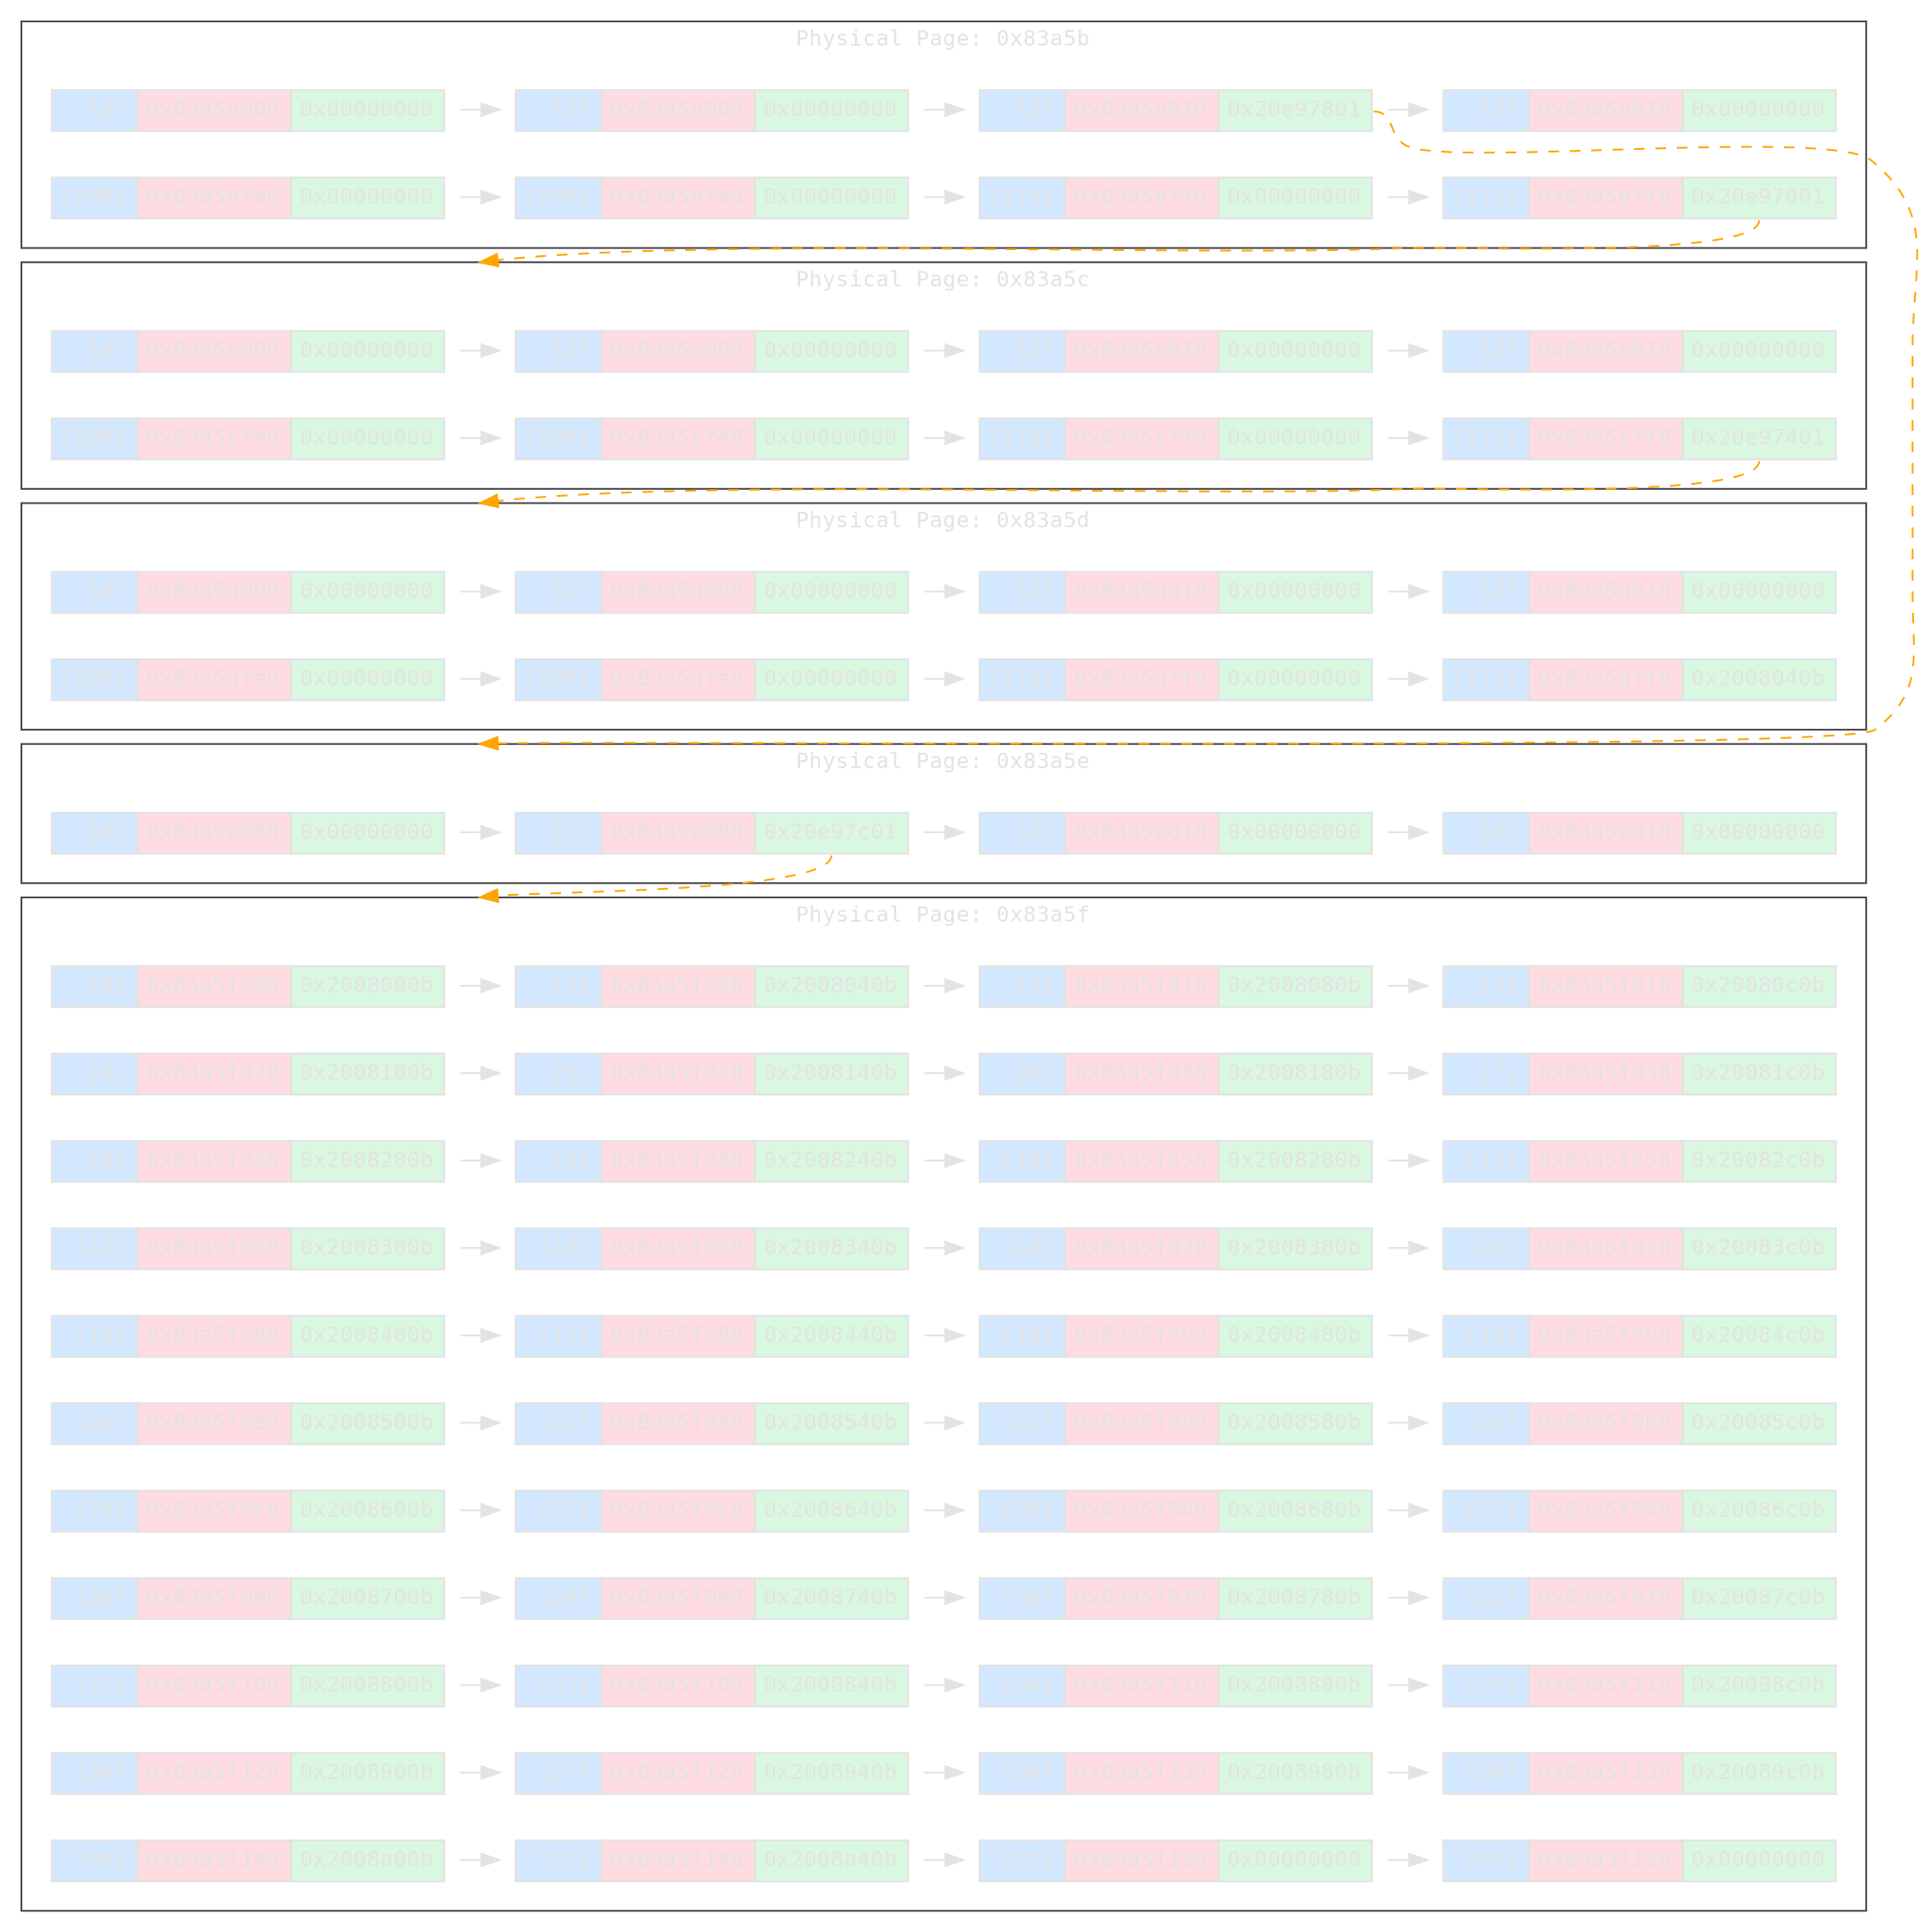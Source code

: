 digraph MemoryLayout {
    graph [bgcolor=transparent];
    compound=true;
    rankdir=TB;
    splines=spline;
    nodesep=0.3;
    ranksep=0.1;
    node [shape=record, fontname="SF Mono,monospace", fontsize=12, margin=0.125, fontcolor="#e3e3e3"];
    edge [fontname="SF Mono,monospace", fontsize=12, fontcolor="#e3e3e3", color="#e3e3e3"];

    subgraph cluster_g1_ {
        color="#48484A";
        label="Physical Page: 0x83a5b";
        fontname="SF Mono,monospace";
        fontsize=12;
        fontcolor="#e3e3e3";

        g1_node0 [shape=none, margin=0.125, label=<
            <TABLE BORDER="0" CELLBORDER="1" CELLSPACING="0" COLOR="#e3e3e3">
                <TR>
                    <TD BGCOLOR="#0A84FF2D" PORT="index" ALIGN="CENTER" CELLPADDING="4"><FONT COLOR="#e3e3e3">  [0]</FONT></TD>
                    <TD BGCOLOR="#FF375F2D" PORT="addr" ALIGN="LEFT" CELLPADDING="4"><FONT COLOR="#e3e3e3">0x83a5b000</FONT></TD>
                    <TD BGCOLOR="#30D1582D" PORT="val" ALIGN="LEFT" CELLPADDING="4"><FONT COLOR="#e3e3e3">0x00000000</FONT></TD>
                </TR>
            </TABLE>
        >];
        g1_node1 [shape=none, margin=0.125, label=<
            <TABLE BORDER="0" CELLBORDER="1" CELLSPACING="0" COLOR="#e3e3e3">
                <TR>
                    <TD BGCOLOR="#0A84FF2D" PORT="index" ALIGN="CENTER" CELLPADDING="4"><FONT COLOR="#e3e3e3">  [1]</FONT></TD>
                    <TD BGCOLOR="#FF375F2D" PORT="addr" ALIGN="LEFT" CELLPADDING="4"><FONT COLOR="#e3e3e3">0x83a5b008</FONT></TD>
                    <TD BGCOLOR="#30D1582D" PORT="val" ALIGN="LEFT" CELLPADDING="4"><FONT COLOR="#e3e3e3">0x00000000</FONT></TD>
                </TR>
            </TABLE>
        >];
        g1_node2 [shape=none, margin=0.125, label=<
            <TABLE BORDER="0" CELLBORDER="1" CELLSPACING="0" COLOR="#e3e3e3">
                <TR>
                    <TD BGCOLOR="#0A84FF2D" PORT="index" ALIGN="CENTER" CELLPADDING="4"><FONT COLOR="#e3e3e3">  [2]</FONT></TD>
                    <TD BGCOLOR="#FF375F2D" PORT="addr" ALIGN="LEFT" CELLPADDING="4"><FONT COLOR="#e3e3e3">0x83a5b010</FONT></TD>
                    <TD BGCOLOR="#30D1582D" PORT="val" ALIGN="LEFT" CELLPADDING="4"><FONT COLOR="#e3e3e3">0x20e97801</FONT></TD>
                </TR>
            </TABLE>
        >];
        g1_node3 [shape=none, margin=0.125, label=<
            <TABLE BORDER="0" CELLBORDER="1" CELLSPACING="0" COLOR="#e3e3e3">
                <TR>
                    <TD BGCOLOR="#0A84FF2D" PORT="index" ALIGN="CENTER" CELLPADDING="4"><FONT COLOR="#e3e3e3">  [3]</FONT></TD>
                    <TD BGCOLOR="#FF375F2D" PORT="addr" ALIGN="LEFT" CELLPADDING="4"><FONT COLOR="#e3e3e3">0x83a5b018</FONT></TD>
                    <TD BGCOLOR="#30D1582D" PORT="val" ALIGN="LEFT" CELLPADDING="4"><FONT COLOR="#e3e3e3">0x00000000</FONT></TD>
                </TR>
            </TABLE>
        >];
        g1_node4 [shape=none, margin=0.125, label=<
            <TABLE BORDER="0" CELLBORDER="1" CELLSPACING="0" COLOR="#e3e3e3">
                <TR>
                    <TD BGCOLOR="#0A84FF2D" PORT="index" ALIGN="CENTER" CELLPADDING="4"><FONT COLOR="#e3e3e3">[508]</FONT></TD>
                    <TD BGCOLOR="#FF375F2D" PORT="addr" ALIGN="LEFT" CELLPADDING="4"><FONT COLOR="#e3e3e3">0x83a5bfe0</FONT></TD>
                    <TD BGCOLOR="#30D1582D" PORT="val" ALIGN="LEFT" CELLPADDING="4"><FONT COLOR="#e3e3e3">0x00000000</FONT></TD>
                </TR>
            </TABLE>
        >];
        g1_node5 [shape=none, margin=0.125, label=<
            <TABLE BORDER="0" CELLBORDER="1" CELLSPACING="0" COLOR="#e3e3e3">
                <TR>
                    <TD BGCOLOR="#0A84FF2D" PORT="index" ALIGN="CENTER" CELLPADDING="4"><FONT COLOR="#e3e3e3">[509]</FONT></TD>
                    <TD BGCOLOR="#FF375F2D" PORT="addr" ALIGN="LEFT" CELLPADDING="4"><FONT COLOR="#e3e3e3">0x83a5bfe8</FONT></TD>
                    <TD BGCOLOR="#30D1582D" PORT="val" ALIGN="LEFT" CELLPADDING="4"><FONT COLOR="#e3e3e3">0x00000000</FONT></TD>
                </TR>
            </TABLE>
        >];
        g1_node6 [shape=none, margin=0.125, label=<
            <TABLE BORDER="0" CELLBORDER="1" CELLSPACING="0" COLOR="#e3e3e3">
                <TR>
                    <TD BGCOLOR="#0A84FF2D" PORT="index" ALIGN="CENTER" CELLPADDING="4"><FONT COLOR="#e3e3e3">[510]</FONT></TD>
                    <TD BGCOLOR="#FF375F2D" PORT="addr" ALIGN="LEFT" CELLPADDING="4"><FONT COLOR="#e3e3e3">0x83a5bff0</FONT></TD>
                    <TD BGCOLOR="#30D1582D" PORT="val" ALIGN="LEFT" CELLPADDING="4"><FONT COLOR="#e3e3e3">0x00000000</FONT></TD>
                </TR>
            </TABLE>
        >];
        g1_node7 [shape=none, margin=0.125, label=<
            <TABLE BORDER="0" CELLBORDER="1" CELLSPACING="0" COLOR="#e3e3e3">
                <TR>
                    <TD BGCOLOR="#0A84FF2D" PORT="index" ALIGN="CENTER" CELLPADDING="4"><FONT COLOR="#e3e3e3">[511]</FONT></TD>
                    <TD BGCOLOR="#FF375F2D" PORT="addr" ALIGN="LEFT" CELLPADDING="4"><FONT COLOR="#e3e3e3">0x83a5bff8</FONT></TD>
                    <TD BGCOLOR="#30D1582D" PORT="val" ALIGN="LEFT" CELLPADDING="4"><FONT COLOR="#e3e3e3">0x20e97001</FONT></TD>
                </TR>
            </TABLE>
        >];

        subgraph row_g1__0 {
            rank = same;
            g1_node0;
            g1_node1;
            g1_node2;
            g1_node3;
        }
        subgraph row_g1__1 {
            rank = same;
            g1_node4;
            g1_node5;
            g1_node6;
            g1_node7;
        }

        g1_node0 -> g1_node4 [style=invis];
        g1_node1 -> g1_node5 [style=invis];
        g1_node2 -> g1_node6 [style=invis];
        g1_node3 -> g1_node7 [style=invis];
    }
    subgraph cluster_g2_ {
        color="#48484A";
        label="Physical Page: 0x83a5c";
        fontname="SF Mono,monospace";
        fontsize=12;
        fontcolor="#e3e3e3";

        g2_node0 [shape=none, margin=0.125, label=<
            <TABLE BORDER="0" CELLBORDER="1" CELLSPACING="0" COLOR="#e3e3e3">
                <TR>
                    <TD BGCOLOR="#0A84FF2D" PORT="index" ALIGN="CENTER" CELLPADDING="4"><FONT COLOR="#e3e3e3">  [0]</FONT></TD>
                    <TD BGCOLOR="#FF375F2D" PORT="addr" ALIGN="LEFT" CELLPADDING="4"><FONT COLOR="#e3e3e3">0x83a5c000</FONT></TD>
                    <TD BGCOLOR="#30D1582D" PORT="val" ALIGN="LEFT" CELLPADDING="4"><FONT COLOR="#e3e3e3">0x00000000</FONT></TD>
                </TR>
            </TABLE>
        >];
        g2_node1 [shape=none, margin=0.125, label=<
            <TABLE BORDER="0" CELLBORDER="1" CELLSPACING="0" COLOR="#e3e3e3">
                <TR>
                    <TD BGCOLOR="#0A84FF2D" PORT="index" ALIGN="CENTER" CELLPADDING="4"><FONT COLOR="#e3e3e3">  [1]</FONT></TD>
                    <TD BGCOLOR="#FF375F2D" PORT="addr" ALIGN="LEFT" CELLPADDING="4"><FONT COLOR="#e3e3e3">0x83a5c008</FONT></TD>
                    <TD BGCOLOR="#30D1582D" PORT="val" ALIGN="LEFT" CELLPADDING="4"><FONT COLOR="#e3e3e3">0x00000000</FONT></TD>
                </TR>
            </TABLE>
        >];
        g2_node2 [shape=none, margin=0.125, label=<
            <TABLE BORDER="0" CELLBORDER="1" CELLSPACING="0" COLOR="#e3e3e3">
                <TR>
                    <TD BGCOLOR="#0A84FF2D" PORT="index" ALIGN="CENTER" CELLPADDING="4"><FONT COLOR="#e3e3e3">  [2]</FONT></TD>
                    <TD BGCOLOR="#FF375F2D" PORT="addr" ALIGN="LEFT" CELLPADDING="4"><FONT COLOR="#e3e3e3">0x83a5c010</FONT></TD>
                    <TD BGCOLOR="#30D1582D" PORT="val" ALIGN="LEFT" CELLPADDING="4"><FONT COLOR="#e3e3e3">0x00000000</FONT></TD>
                </TR>
            </TABLE>
        >];
        g2_node3 [shape=none, margin=0.125, label=<
            <TABLE BORDER="0" CELLBORDER="1" CELLSPACING="0" COLOR="#e3e3e3">
                <TR>
                    <TD BGCOLOR="#0A84FF2D" PORT="index" ALIGN="CENTER" CELLPADDING="4"><FONT COLOR="#e3e3e3">  [3]</FONT></TD>
                    <TD BGCOLOR="#FF375F2D" PORT="addr" ALIGN="LEFT" CELLPADDING="4"><FONT COLOR="#e3e3e3">0x83a5c018</FONT></TD>
                    <TD BGCOLOR="#30D1582D" PORT="val" ALIGN="LEFT" CELLPADDING="4"><FONT COLOR="#e3e3e3">0x00000000</FONT></TD>
                </TR>
            </TABLE>
        >];
        g2_node4 [shape=none, margin=0.125, label=<
            <TABLE BORDER="0" CELLBORDER="1" CELLSPACING="0" COLOR="#e3e3e3">
                <TR>
                    <TD BGCOLOR="#0A84FF2D" PORT="index" ALIGN="CENTER" CELLPADDING="4"><FONT COLOR="#e3e3e3">[508]</FONT></TD>
                    <TD BGCOLOR="#FF375F2D" PORT="addr" ALIGN="LEFT" CELLPADDING="4"><FONT COLOR="#e3e3e3">0x83a5cfe0</FONT></TD>
                    <TD BGCOLOR="#30D1582D" PORT="val" ALIGN="LEFT" CELLPADDING="4"><FONT COLOR="#e3e3e3">0x00000000</FONT></TD>
                </TR>
            </TABLE>
        >];
        g2_node5 [shape=none, margin=0.125, label=<
            <TABLE BORDER="0" CELLBORDER="1" CELLSPACING="0" COLOR="#e3e3e3">
                <TR>
                    <TD BGCOLOR="#0A84FF2D" PORT="index" ALIGN="CENTER" CELLPADDING="4"><FONT COLOR="#e3e3e3">[509]</FONT></TD>
                    <TD BGCOLOR="#FF375F2D" PORT="addr" ALIGN="LEFT" CELLPADDING="4"><FONT COLOR="#e3e3e3">0x83a5cfe8</FONT></TD>
                    <TD BGCOLOR="#30D1582D" PORT="val" ALIGN="LEFT" CELLPADDING="4"><FONT COLOR="#e3e3e3">0x00000000</FONT></TD>
                </TR>
            </TABLE>
        >];
        g2_node6 [shape=none, margin=0.125, label=<
            <TABLE BORDER="0" CELLBORDER="1" CELLSPACING="0" COLOR="#e3e3e3">
                <TR>
                    <TD BGCOLOR="#0A84FF2D" PORT="index" ALIGN="CENTER" CELLPADDING="4"><FONT COLOR="#e3e3e3">[510]</FONT></TD>
                    <TD BGCOLOR="#FF375F2D" PORT="addr" ALIGN="LEFT" CELLPADDING="4"><FONT COLOR="#e3e3e3">0x83a5cff0</FONT></TD>
                    <TD BGCOLOR="#30D1582D" PORT="val" ALIGN="LEFT" CELLPADDING="4"><FONT COLOR="#e3e3e3">0x00000000</FONT></TD>
                </TR>
            </TABLE>
        >];
        g2_node7 [shape=none, margin=0.125, label=<
            <TABLE BORDER="0" CELLBORDER="1" CELLSPACING="0" COLOR="#e3e3e3">
                <TR>
                    <TD BGCOLOR="#0A84FF2D" PORT="index" ALIGN="CENTER" CELLPADDING="4"><FONT COLOR="#e3e3e3">[511]</FONT></TD>
                    <TD BGCOLOR="#FF375F2D" PORT="addr" ALIGN="LEFT" CELLPADDING="4"><FONT COLOR="#e3e3e3">0x83a5cff8</FONT></TD>
                    <TD BGCOLOR="#30D1582D" PORT="val" ALIGN="LEFT" CELLPADDING="4"><FONT COLOR="#e3e3e3">0x20e97401</FONT></TD>
                </TR>
            </TABLE>
        >];

        subgraph row_g2__0 {
            rank = same;
            g2_node0;
            g2_node1;
            g2_node2;
            g2_node3;
        }
        subgraph row_g2__1 {
            rank = same;
            g2_node4;
            g2_node5;
            g2_node6;
            g2_node7;
        }

        g2_node0 -> g2_node4 [style=invis];
        g2_node1 -> g2_node5 [style=invis];
        g2_node2 -> g2_node6 [style=invis];
        g2_node3 -> g2_node7 [style=invis];
    }
    subgraph cluster_g3_ {
        color="#48484A";
        label="Physical Page: 0x83a5d";
        fontname="SF Mono,monospace";
        fontsize=12;
        fontcolor="#e3e3e3";

        g3_node0 [shape=none, margin=0.125, label=<
            <TABLE BORDER="0" CELLBORDER="1" CELLSPACING="0" COLOR="#e3e3e3">
                <TR>
                    <TD BGCOLOR="#0A84FF2D" PORT="index" ALIGN="CENTER" CELLPADDING="4"><FONT COLOR="#e3e3e3">  [0]</FONT></TD>
                    <TD BGCOLOR="#FF375F2D" PORT="addr" ALIGN="LEFT" CELLPADDING="4"><FONT COLOR="#e3e3e3">0x83a5d000</FONT></TD>
                    <TD BGCOLOR="#30D1582D" PORT="val" ALIGN="LEFT" CELLPADDING="4"><FONT COLOR="#e3e3e3">0x00000000</FONT></TD>
                </TR>
            </TABLE>
        >];
        g3_node1 [shape=none, margin=0.125, label=<
            <TABLE BORDER="0" CELLBORDER="1" CELLSPACING="0" COLOR="#e3e3e3">
                <TR>
                    <TD BGCOLOR="#0A84FF2D" PORT="index" ALIGN="CENTER" CELLPADDING="4"><FONT COLOR="#e3e3e3">  [1]</FONT></TD>
                    <TD BGCOLOR="#FF375F2D" PORT="addr" ALIGN="LEFT" CELLPADDING="4"><FONT COLOR="#e3e3e3">0x83a5d008</FONT></TD>
                    <TD BGCOLOR="#30D1582D" PORT="val" ALIGN="LEFT" CELLPADDING="4"><FONT COLOR="#e3e3e3">0x00000000</FONT></TD>
                </TR>
            </TABLE>
        >];
        g3_node2 [shape=none, margin=0.125, label=<
            <TABLE BORDER="0" CELLBORDER="1" CELLSPACING="0" COLOR="#e3e3e3">
                <TR>
                    <TD BGCOLOR="#0A84FF2D" PORT="index" ALIGN="CENTER" CELLPADDING="4"><FONT COLOR="#e3e3e3">  [2]</FONT></TD>
                    <TD BGCOLOR="#FF375F2D" PORT="addr" ALIGN="LEFT" CELLPADDING="4"><FONT COLOR="#e3e3e3">0x83a5d010</FONT></TD>
                    <TD BGCOLOR="#30D1582D" PORT="val" ALIGN="LEFT" CELLPADDING="4"><FONT COLOR="#e3e3e3">0x00000000</FONT></TD>
                </TR>
            </TABLE>
        >];
        g3_node3 [shape=none, margin=0.125, label=<
            <TABLE BORDER="0" CELLBORDER="1" CELLSPACING="0" COLOR="#e3e3e3">
                <TR>
                    <TD BGCOLOR="#0A84FF2D" PORT="index" ALIGN="CENTER" CELLPADDING="4"><FONT COLOR="#e3e3e3">  [3]</FONT></TD>
                    <TD BGCOLOR="#FF375F2D" PORT="addr" ALIGN="LEFT" CELLPADDING="4"><FONT COLOR="#e3e3e3">0x83a5d018</FONT></TD>
                    <TD BGCOLOR="#30D1582D" PORT="val" ALIGN="LEFT" CELLPADDING="4"><FONT COLOR="#e3e3e3">0x00000000</FONT></TD>
                </TR>
            </TABLE>
        >];
        g3_node4 [shape=none, margin=0.125, label=<
            <TABLE BORDER="0" CELLBORDER="1" CELLSPACING="0" COLOR="#e3e3e3">
                <TR>
                    <TD BGCOLOR="#0A84FF2D" PORT="index" ALIGN="CENTER" CELLPADDING="4"><FONT COLOR="#e3e3e3">[508]</FONT></TD>
                    <TD BGCOLOR="#FF375F2D" PORT="addr" ALIGN="LEFT" CELLPADDING="4"><FONT COLOR="#e3e3e3">0x83a5dfe0</FONT></TD>
                    <TD BGCOLOR="#30D1582D" PORT="val" ALIGN="LEFT" CELLPADDING="4"><FONT COLOR="#e3e3e3">0x00000000</FONT></TD>
                </TR>
            </TABLE>
        >];
        g3_node5 [shape=none, margin=0.125, label=<
            <TABLE BORDER="0" CELLBORDER="1" CELLSPACING="0" COLOR="#e3e3e3">
                <TR>
                    <TD BGCOLOR="#0A84FF2D" PORT="index" ALIGN="CENTER" CELLPADDING="4"><FONT COLOR="#e3e3e3">[509]</FONT></TD>
                    <TD BGCOLOR="#FF375F2D" PORT="addr" ALIGN="LEFT" CELLPADDING="4"><FONT COLOR="#e3e3e3">0x83a5dfe8</FONT></TD>
                    <TD BGCOLOR="#30D1582D" PORT="val" ALIGN="LEFT" CELLPADDING="4"><FONT COLOR="#e3e3e3">0x00000000</FONT></TD>
                </TR>
            </TABLE>
        >];
        g3_node6 [shape=none, margin=0.125, label=<
            <TABLE BORDER="0" CELLBORDER="1" CELLSPACING="0" COLOR="#e3e3e3">
                <TR>
                    <TD BGCOLOR="#0A84FF2D" PORT="index" ALIGN="CENTER" CELLPADDING="4"><FONT COLOR="#e3e3e3">[510]</FONT></TD>
                    <TD BGCOLOR="#FF375F2D" PORT="addr" ALIGN="LEFT" CELLPADDING="4"><FONT COLOR="#e3e3e3">0x83a5dff0</FONT></TD>
                    <TD BGCOLOR="#30D1582D" PORT="val" ALIGN="LEFT" CELLPADDING="4"><FONT COLOR="#e3e3e3">0x00000000</FONT></TD>
                </TR>
            </TABLE>
        >];
        g3_node7 [shape=none, margin=0.125, label=<
            <TABLE BORDER="0" CELLBORDER="1" CELLSPACING="0" COLOR="#e3e3e3">
                <TR>
                    <TD BGCOLOR="#0A84FF2D" PORT="index" ALIGN="CENTER" CELLPADDING="4"><FONT COLOR="#e3e3e3">[511]</FONT></TD>
                    <TD BGCOLOR="#FF375F2D" PORT="addr" ALIGN="LEFT" CELLPADDING="4"><FONT COLOR="#e3e3e3">0x83a5dff8</FONT></TD>
                    <TD BGCOLOR="#30D1582D" PORT="val" ALIGN="LEFT" CELLPADDING="4"><FONT COLOR="#e3e3e3">0x2008040b</FONT></TD>
                </TR>
            </TABLE>
        >];

        subgraph row_g3__0 {
            rank = same;
            g3_node0;
            g3_node1;
            g3_node2;
            g3_node3;
        }
        subgraph row_g3__1 {
            rank = same;
            g3_node4;
            g3_node5;
            g3_node6;
            g3_node7;
        }

        g3_node0 -> g3_node4 [style=invis];
        g3_node1 -> g3_node5 [style=invis];
        g3_node2 -> g3_node6 [style=invis];
        g3_node3 -> g3_node7 [style=invis];
    }
    subgraph cluster_g4_ {
        color="#48484A";
        label="Physical Page: 0x83a5e";
        fontname="SF Mono,monospace";
        fontsize=12;
        fontcolor="#e3e3e3";

        g4_node0 [shape=none, margin=0.125, label=<
            <TABLE BORDER="0" CELLBORDER="1" CELLSPACING="0" COLOR="#e3e3e3">
                <TR>
                    <TD BGCOLOR="#0A84FF2D" PORT="index" ALIGN="CENTER" CELLPADDING="4"><FONT COLOR="#e3e3e3">  [0]</FONT></TD>
                    <TD BGCOLOR="#FF375F2D" PORT="addr" ALIGN="LEFT" CELLPADDING="4"><FONT COLOR="#e3e3e3">0x83a5e000</FONT></TD>
                    <TD BGCOLOR="#30D1582D" PORT="val" ALIGN="LEFT" CELLPADDING="4"><FONT COLOR="#e3e3e3">0x00000000</FONT></TD>
                </TR>
            </TABLE>
        >];
        g4_node1 [shape=none, margin=0.125, label=<
            <TABLE BORDER="0" CELLBORDER="1" CELLSPACING="0" COLOR="#e3e3e3">
                <TR>
                    <TD BGCOLOR="#0A84FF2D" PORT="index" ALIGN="CENTER" CELLPADDING="4"><FONT COLOR="#e3e3e3">  [1]</FONT></TD>
                    <TD BGCOLOR="#FF375F2D" PORT="addr" ALIGN="LEFT" CELLPADDING="4"><FONT COLOR="#e3e3e3">0x83a5e008</FONT></TD>
                    <TD BGCOLOR="#30D1582D" PORT="val" ALIGN="LEFT" CELLPADDING="4"><FONT COLOR="#e3e3e3">0x20e97c01</FONT></TD>
                </TR>
            </TABLE>
        >];
        g4_node2 [shape=none, margin=0.125, label=<
            <TABLE BORDER="0" CELLBORDER="1" CELLSPACING="0" COLOR="#e3e3e3">
                <TR>
                    <TD BGCOLOR="#0A84FF2D" PORT="index" ALIGN="CENTER" CELLPADDING="4"><FONT COLOR="#e3e3e3">  [2]</FONT></TD>
                    <TD BGCOLOR="#FF375F2D" PORT="addr" ALIGN="LEFT" CELLPADDING="4"><FONT COLOR="#e3e3e3">0x83a5e010</FONT></TD>
                    <TD BGCOLOR="#30D1582D" PORT="val" ALIGN="LEFT" CELLPADDING="4"><FONT COLOR="#e3e3e3">0x00000000</FONT></TD>
                </TR>
            </TABLE>
        >];
        g4_node3 [shape=none, margin=0.125, label=<
            <TABLE BORDER="0" CELLBORDER="1" CELLSPACING="0" COLOR="#e3e3e3">
                <TR>
                    <TD BGCOLOR="#0A84FF2D" PORT="index" ALIGN="CENTER" CELLPADDING="4"><FONT COLOR="#e3e3e3">  [3]</FONT></TD>
                    <TD BGCOLOR="#FF375F2D" PORT="addr" ALIGN="LEFT" CELLPADDING="4"><FONT COLOR="#e3e3e3">0x83a5e018</FONT></TD>
                    <TD BGCOLOR="#30D1582D" PORT="val" ALIGN="LEFT" CELLPADDING="4"><FONT COLOR="#e3e3e3">0x00000000</FONT></TD>
                </TR>
            </TABLE>
        >];

        subgraph row_g4__0 {
            rank = same;
            g4_node0;
            g4_node1;
            g4_node2;
            g4_node3;
        }

    }
    subgraph cluster_g5_ {
        color="#48484A";
        label="Physical Page: 0x83a5f";
        fontname="SF Mono,monospace";
        fontsize=12;
        fontcolor="#e3e3e3";

        g5_node0 [shape=none, margin=0.125, label=<
            <TABLE BORDER="0" CELLBORDER="1" CELLSPACING="0" COLOR="#e3e3e3">
                <TR>
                    <TD BGCOLOR="#0A84FF2D" PORT="index" ALIGN="CENTER" CELLPADDING="4"><FONT COLOR="#e3e3e3">  [0]</FONT></TD>
                    <TD BGCOLOR="#FF375F2D" PORT="addr" ALIGN="LEFT" CELLPADDING="4"><FONT COLOR="#e3e3e3">0x83a5f000</FONT></TD>
                    <TD BGCOLOR="#30D1582D" PORT="val" ALIGN="LEFT" CELLPADDING="4"><FONT COLOR="#e3e3e3">0x2008000b</FONT></TD>
                </TR>
            </TABLE>
        >];
        g5_node1 [shape=none, margin=0.125, label=<
            <TABLE BORDER="0" CELLBORDER="1" CELLSPACING="0" COLOR="#e3e3e3">
                <TR>
                    <TD BGCOLOR="#0A84FF2D" PORT="index" ALIGN="CENTER" CELLPADDING="4"><FONT COLOR="#e3e3e3">  [1]</FONT></TD>
                    <TD BGCOLOR="#FF375F2D" PORT="addr" ALIGN="LEFT" CELLPADDING="4"><FONT COLOR="#e3e3e3">0x83a5f008</FONT></TD>
                    <TD BGCOLOR="#30D1582D" PORT="val" ALIGN="LEFT" CELLPADDING="4"><FONT COLOR="#e3e3e3">0x2008040b</FONT></TD>
                </TR>
            </TABLE>
        >];
        g5_node2 [shape=none, margin=0.125, label=<
            <TABLE BORDER="0" CELLBORDER="1" CELLSPACING="0" COLOR="#e3e3e3">
                <TR>
                    <TD BGCOLOR="#0A84FF2D" PORT="index" ALIGN="CENTER" CELLPADDING="4"><FONT COLOR="#e3e3e3">  [2]</FONT></TD>
                    <TD BGCOLOR="#FF375F2D" PORT="addr" ALIGN="LEFT" CELLPADDING="4"><FONT COLOR="#e3e3e3">0x83a5f010</FONT></TD>
                    <TD BGCOLOR="#30D1582D" PORT="val" ALIGN="LEFT" CELLPADDING="4"><FONT COLOR="#e3e3e3">0x2008080b</FONT></TD>
                </TR>
            </TABLE>
        >];
        g5_node3 [shape=none, margin=0.125, label=<
            <TABLE BORDER="0" CELLBORDER="1" CELLSPACING="0" COLOR="#e3e3e3">
                <TR>
                    <TD BGCOLOR="#0A84FF2D" PORT="index" ALIGN="CENTER" CELLPADDING="4"><FONT COLOR="#e3e3e3">  [3]</FONT></TD>
                    <TD BGCOLOR="#FF375F2D" PORT="addr" ALIGN="LEFT" CELLPADDING="4"><FONT COLOR="#e3e3e3">0x83a5f018</FONT></TD>
                    <TD BGCOLOR="#30D1582D" PORT="val" ALIGN="LEFT" CELLPADDING="4"><FONT COLOR="#e3e3e3">0x20080c0b</FONT></TD>
                </TR>
            </TABLE>
        >];
        g5_node4 [shape=none, margin=0.125, label=<
            <TABLE BORDER="0" CELLBORDER="1" CELLSPACING="0" COLOR="#e3e3e3">
                <TR>
                    <TD BGCOLOR="#0A84FF2D" PORT="index" ALIGN="CENTER" CELLPADDING="4"><FONT COLOR="#e3e3e3">  [4]</FONT></TD>
                    <TD BGCOLOR="#FF375F2D" PORT="addr" ALIGN="LEFT" CELLPADDING="4"><FONT COLOR="#e3e3e3">0x83a5f020</FONT></TD>
                    <TD BGCOLOR="#30D1582D" PORT="val" ALIGN="LEFT" CELLPADDING="4"><FONT COLOR="#e3e3e3">0x2008100b</FONT></TD>
                </TR>
            </TABLE>
        >];
        g5_node5 [shape=none, margin=0.125, label=<
            <TABLE BORDER="0" CELLBORDER="1" CELLSPACING="0" COLOR="#e3e3e3">
                <TR>
                    <TD BGCOLOR="#0A84FF2D" PORT="index" ALIGN="CENTER" CELLPADDING="4"><FONT COLOR="#e3e3e3">  [5]</FONT></TD>
                    <TD BGCOLOR="#FF375F2D" PORT="addr" ALIGN="LEFT" CELLPADDING="4"><FONT COLOR="#e3e3e3">0x83a5f028</FONT></TD>
                    <TD BGCOLOR="#30D1582D" PORT="val" ALIGN="LEFT" CELLPADDING="4"><FONT COLOR="#e3e3e3">0x2008140b</FONT></TD>
                </TR>
            </TABLE>
        >];
        g5_node6 [shape=none, margin=0.125, label=<
            <TABLE BORDER="0" CELLBORDER="1" CELLSPACING="0" COLOR="#e3e3e3">
                <TR>
                    <TD BGCOLOR="#0A84FF2D" PORT="index" ALIGN="CENTER" CELLPADDING="4"><FONT COLOR="#e3e3e3">  [6]</FONT></TD>
                    <TD BGCOLOR="#FF375F2D" PORT="addr" ALIGN="LEFT" CELLPADDING="4"><FONT COLOR="#e3e3e3">0x83a5f030</FONT></TD>
                    <TD BGCOLOR="#30D1582D" PORT="val" ALIGN="LEFT" CELLPADDING="4"><FONT COLOR="#e3e3e3">0x2008180b</FONT></TD>
                </TR>
            </TABLE>
        >];
        g5_node7 [shape=none, margin=0.125, label=<
            <TABLE BORDER="0" CELLBORDER="1" CELLSPACING="0" COLOR="#e3e3e3">
                <TR>
                    <TD BGCOLOR="#0A84FF2D" PORT="index" ALIGN="CENTER" CELLPADDING="4"><FONT COLOR="#e3e3e3">  [7]</FONT></TD>
                    <TD BGCOLOR="#FF375F2D" PORT="addr" ALIGN="LEFT" CELLPADDING="4"><FONT COLOR="#e3e3e3">0x83a5f038</FONT></TD>
                    <TD BGCOLOR="#30D1582D" PORT="val" ALIGN="LEFT" CELLPADDING="4"><FONT COLOR="#e3e3e3">0x20081c0b</FONT></TD>
                </TR>
            </TABLE>
        >];
        g5_node8 [shape=none, margin=0.125, label=<
            <TABLE BORDER="0" CELLBORDER="1" CELLSPACING="0" COLOR="#e3e3e3">
                <TR>
                    <TD BGCOLOR="#0A84FF2D" PORT="index" ALIGN="CENTER" CELLPADDING="4"><FONT COLOR="#e3e3e3">  [8]</FONT></TD>
                    <TD BGCOLOR="#FF375F2D" PORT="addr" ALIGN="LEFT" CELLPADDING="4"><FONT COLOR="#e3e3e3">0x83a5f040</FONT></TD>
                    <TD BGCOLOR="#30D1582D" PORT="val" ALIGN="LEFT" CELLPADDING="4"><FONT COLOR="#e3e3e3">0x2008200b</FONT></TD>
                </TR>
            </TABLE>
        >];
        g5_node9 [shape=none, margin=0.125, label=<
            <TABLE BORDER="0" CELLBORDER="1" CELLSPACING="0" COLOR="#e3e3e3">
                <TR>
                    <TD BGCOLOR="#0A84FF2D" PORT="index" ALIGN="CENTER" CELLPADDING="4"><FONT COLOR="#e3e3e3">  [9]</FONT></TD>
                    <TD BGCOLOR="#FF375F2D" PORT="addr" ALIGN="LEFT" CELLPADDING="4"><FONT COLOR="#e3e3e3">0x83a5f048</FONT></TD>
                    <TD BGCOLOR="#30D1582D" PORT="val" ALIGN="LEFT" CELLPADDING="4"><FONT COLOR="#e3e3e3">0x2008240b</FONT></TD>
                </TR>
            </TABLE>
        >];
        g5_node10 [shape=none, margin=0.125, label=<
            <TABLE BORDER="0" CELLBORDER="1" CELLSPACING="0" COLOR="#e3e3e3">
                <TR>
                    <TD BGCOLOR="#0A84FF2D" PORT="index" ALIGN="CENTER" CELLPADDING="4"><FONT COLOR="#e3e3e3"> [10]</FONT></TD>
                    <TD BGCOLOR="#FF375F2D" PORT="addr" ALIGN="LEFT" CELLPADDING="4"><FONT COLOR="#e3e3e3">0x83a5f050</FONT></TD>
                    <TD BGCOLOR="#30D1582D" PORT="val" ALIGN="LEFT" CELLPADDING="4"><FONT COLOR="#e3e3e3">0x2008280b</FONT></TD>
                </TR>
            </TABLE>
        >];
        g5_node11 [shape=none, margin=0.125, label=<
            <TABLE BORDER="0" CELLBORDER="1" CELLSPACING="0" COLOR="#e3e3e3">
                <TR>
                    <TD BGCOLOR="#0A84FF2D" PORT="index" ALIGN="CENTER" CELLPADDING="4"><FONT COLOR="#e3e3e3"> [11]</FONT></TD>
                    <TD BGCOLOR="#FF375F2D" PORT="addr" ALIGN="LEFT" CELLPADDING="4"><FONT COLOR="#e3e3e3">0x83a5f058</FONT></TD>
                    <TD BGCOLOR="#30D1582D" PORT="val" ALIGN="LEFT" CELLPADDING="4"><FONT COLOR="#e3e3e3">0x20082c0b</FONT></TD>
                </TR>
            </TABLE>
        >];
        g5_node12 [shape=none, margin=0.125, label=<
            <TABLE BORDER="0" CELLBORDER="1" CELLSPACING="0" COLOR="#e3e3e3">
                <TR>
                    <TD BGCOLOR="#0A84FF2D" PORT="index" ALIGN="CENTER" CELLPADDING="4"><FONT COLOR="#e3e3e3"> [12]</FONT></TD>
                    <TD BGCOLOR="#FF375F2D" PORT="addr" ALIGN="LEFT" CELLPADDING="4"><FONT COLOR="#e3e3e3">0x83a5f060</FONT></TD>
                    <TD BGCOLOR="#30D1582D" PORT="val" ALIGN="LEFT" CELLPADDING="4"><FONT COLOR="#e3e3e3">0x2008300b</FONT></TD>
                </TR>
            </TABLE>
        >];
        g5_node13 [shape=none, margin=0.125, label=<
            <TABLE BORDER="0" CELLBORDER="1" CELLSPACING="0" COLOR="#e3e3e3">
                <TR>
                    <TD BGCOLOR="#0A84FF2D" PORT="index" ALIGN="CENTER" CELLPADDING="4"><FONT COLOR="#e3e3e3"> [13]</FONT></TD>
                    <TD BGCOLOR="#FF375F2D" PORT="addr" ALIGN="LEFT" CELLPADDING="4"><FONT COLOR="#e3e3e3">0x83a5f068</FONT></TD>
                    <TD BGCOLOR="#30D1582D" PORT="val" ALIGN="LEFT" CELLPADDING="4"><FONT COLOR="#e3e3e3">0x2008340b</FONT></TD>
                </TR>
            </TABLE>
        >];
        g5_node14 [shape=none, margin=0.125, label=<
            <TABLE BORDER="0" CELLBORDER="1" CELLSPACING="0" COLOR="#e3e3e3">
                <TR>
                    <TD BGCOLOR="#0A84FF2D" PORT="index" ALIGN="CENTER" CELLPADDING="4"><FONT COLOR="#e3e3e3"> [14]</FONT></TD>
                    <TD BGCOLOR="#FF375F2D" PORT="addr" ALIGN="LEFT" CELLPADDING="4"><FONT COLOR="#e3e3e3">0x83a5f070</FONT></TD>
                    <TD BGCOLOR="#30D1582D" PORT="val" ALIGN="LEFT" CELLPADDING="4"><FONT COLOR="#e3e3e3">0x2008380b</FONT></TD>
                </TR>
            </TABLE>
        >];
        g5_node15 [shape=none, margin=0.125, label=<
            <TABLE BORDER="0" CELLBORDER="1" CELLSPACING="0" COLOR="#e3e3e3">
                <TR>
                    <TD BGCOLOR="#0A84FF2D" PORT="index" ALIGN="CENTER" CELLPADDING="4"><FONT COLOR="#e3e3e3"> [15]</FONT></TD>
                    <TD BGCOLOR="#FF375F2D" PORT="addr" ALIGN="LEFT" CELLPADDING="4"><FONT COLOR="#e3e3e3">0x83a5f078</FONT></TD>
                    <TD BGCOLOR="#30D1582D" PORT="val" ALIGN="LEFT" CELLPADDING="4"><FONT COLOR="#e3e3e3">0x20083c0b</FONT></TD>
                </TR>
            </TABLE>
        >];
        g5_node16 [shape=none, margin=0.125, label=<
            <TABLE BORDER="0" CELLBORDER="1" CELLSPACING="0" COLOR="#e3e3e3">
                <TR>
                    <TD BGCOLOR="#0A84FF2D" PORT="index" ALIGN="CENTER" CELLPADDING="4"><FONT COLOR="#e3e3e3"> [16]</FONT></TD>
                    <TD BGCOLOR="#FF375F2D" PORT="addr" ALIGN="LEFT" CELLPADDING="4"><FONT COLOR="#e3e3e3">0x83a5f080</FONT></TD>
                    <TD BGCOLOR="#30D1582D" PORT="val" ALIGN="LEFT" CELLPADDING="4"><FONT COLOR="#e3e3e3">0x2008400b</FONT></TD>
                </TR>
            </TABLE>
        >];
        g5_node17 [shape=none, margin=0.125, label=<
            <TABLE BORDER="0" CELLBORDER="1" CELLSPACING="0" COLOR="#e3e3e3">
                <TR>
                    <TD BGCOLOR="#0A84FF2D" PORT="index" ALIGN="CENTER" CELLPADDING="4"><FONT COLOR="#e3e3e3"> [17]</FONT></TD>
                    <TD BGCOLOR="#FF375F2D" PORT="addr" ALIGN="LEFT" CELLPADDING="4"><FONT COLOR="#e3e3e3">0x83a5f088</FONT></TD>
                    <TD BGCOLOR="#30D1582D" PORT="val" ALIGN="LEFT" CELLPADDING="4"><FONT COLOR="#e3e3e3">0x2008440b</FONT></TD>
                </TR>
            </TABLE>
        >];
        g5_node18 [shape=none, margin=0.125, label=<
            <TABLE BORDER="0" CELLBORDER="1" CELLSPACING="0" COLOR="#e3e3e3">
                <TR>
                    <TD BGCOLOR="#0A84FF2D" PORT="index" ALIGN="CENTER" CELLPADDING="4"><FONT COLOR="#e3e3e3"> [18]</FONT></TD>
                    <TD BGCOLOR="#FF375F2D" PORT="addr" ALIGN="LEFT" CELLPADDING="4"><FONT COLOR="#e3e3e3">0x83a5f090</FONT></TD>
                    <TD BGCOLOR="#30D1582D" PORT="val" ALIGN="LEFT" CELLPADDING="4"><FONT COLOR="#e3e3e3">0x2008480b</FONT></TD>
                </TR>
            </TABLE>
        >];
        g5_node19 [shape=none, margin=0.125, label=<
            <TABLE BORDER="0" CELLBORDER="1" CELLSPACING="0" COLOR="#e3e3e3">
                <TR>
                    <TD BGCOLOR="#0A84FF2D" PORT="index" ALIGN="CENTER" CELLPADDING="4"><FONT COLOR="#e3e3e3"> [19]</FONT></TD>
                    <TD BGCOLOR="#FF375F2D" PORT="addr" ALIGN="LEFT" CELLPADDING="4"><FONT COLOR="#e3e3e3">0x83a5f098</FONT></TD>
                    <TD BGCOLOR="#30D1582D" PORT="val" ALIGN="LEFT" CELLPADDING="4"><FONT COLOR="#e3e3e3">0x20084c0b</FONT></TD>
                </TR>
            </TABLE>
        >];
        g5_node20 [shape=none, margin=0.125, label=<
            <TABLE BORDER="0" CELLBORDER="1" CELLSPACING="0" COLOR="#e3e3e3">
                <TR>
                    <TD BGCOLOR="#0A84FF2D" PORT="index" ALIGN="CENTER" CELLPADDING="4"><FONT COLOR="#e3e3e3"> [20]</FONT></TD>
                    <TD BGCOLOR="#FF375F2D" PORT="addr" ALIGN="LEFT" CELLPADDING="4"><FONT COLOR="#e3e3e3">0x83a5f0a0</FONT></TD>
                    <TD BGCOLOR="#30D1582D" PORT="val" ALIGN="LEFT" CELLPADDING="4"><FONT COLOR="#e3e3e3">0x2008500b</FONT></TD>
                </TR>
            </TABLE>
        >];
        g5_node21 [shape=none, margin=0.125, label=<
            <TABLE BORDER="0" CELLBORDER="1" CELLSPACING="0" COLOR="#e3e3e3">
                <TR>
                    <TD BGCOLOR="#0A84FF2D" PORT="index" ALIGN="CENTER" CELLPADDING="4"><FONT COLOR="#e3e3e3"> [21]</FONT></TD>
                    <TD BGCOLOR="#FF375F2D" PORT="addr" ALIGN="LEFT" CELLPADDING="4"><FONT COLOR="#e3e3e3">0x83a5f0a8</FONT></TD>
                    <TD BGCOLOR="#30D1582D" PORT="val" ALIGN="LEFT" CELLPADDING="4"><FONT COLOR="#e3e3e3">0x2008540b</FONT></TD>
                </TR>
            </TABLE>
        >];
        g5_node22 [shape=none, margin=0.125, label=<
            <TABLE BORDER="0" CELLBORDER="1" CELLSPACING="0" COLOR="#e3e3e3">
                <TR>
                    <TD BGCOLOR="#0A84FF2D" PORT="index" ALIGN="CENTER" CELLPADDING="4"><FONT COLOR="#e3e3e3"> [22]</FONT></TD>
                    <TD BGCOLOR="#FF375F2D" PORT="addr" ALIGN="LEFT" CELLPADDING="4"><FONT COLOR="#e3e3e3">0x83a5f0b0</FONT></TD>
                    <TD BGCOLOR="#30D1582D" PORT="val" ALIGN="LEFT" CELLPADDING="4"><FONT COLOR="#e3e3e3">0x2008580b</FONT></TD>
                </TR>
            </TABLE>
        >];
        g5_node23 [shape=none, margin=0.125, label=<
            <TABLE BORDER="0" CELLBORDER="1" CELLSPACING="0" COLOR="#e3e3e3">
                <TR>
                    <TD BGCOLOR="#0A84FF2D" PORT="index" ALIGN="CENTER" CELLPADDING="4"><FONT COLOR="#e3e3e3"> [23]</FONT></TD>
                    <TD BGCOLOR="#FF375F2D" PORT="addr" ALIGN="LEFT" CELLPADDING="4"><FONT COLOR="#e3e3e3">0x83a5f0b8</FONT></TD>
                    <TD BGCOLOR="#30D1582D" PORT="val" ALIGN="LEFT" CELLPADDING="4"><FONT COLOR="#e3e3e3">0x20085c0b</FONT></TD>
                </TR>
            </TABLE>
        >];
        g5_node24 [shape=none, margin=0.125, label=<
            <TABLE BORDER="0" CELLBORDER="1" CELLSPACING="0" COLOR="#e3e3e3">
                <TR>
                    <TD BGCOLOR="#0A84FF2D" PORT="index" ALIGN="CENTER" CELLPADDING="4"><FONT COLOR="#e3e3e3"> [24]</FONT></TD>
                    <TD BGCOLOR="#FF375F2D" PORT="addr" ALIGN="LEFT" CELLPADDING="4"><FONT COLOR="#e3e3e3">0x83a5f0c0</FONT></TD>
                    <TD BGCOLOR="#30D1582D" PORT="val" ALIGN="LEFT" CELLPADDING="4"><FONT COLOR="#e3e3e3">0x2008600b</FONT></TD>
                </TR>
            </TABLE>
        >];
        g5_node25 [shape=none, margin=0.125, label=<
            <TABLE BORDER="0" CELLBORDER="1" CELLSPACING="0" COLOR="#e3e3e3">
                <TR>
                    <TD BGCOLOR="#0A84FF2D" PORT="index" ALIGN="CENTER" CELLPADDING="4"><FONT COLOR="#e3e3e3"> [25]</FONT></TD>
                    <TD BGCOLOR="#FF375F2D" PORT="addr" ALIGN="LEFT" CELLPADDING="4"><FONT COLOR="#e3e3e3">0x83a5f0c8</FONT></TD>
                    <TD BGCOLOR="#30D1582D" PORT="val" ALIGN="LEFT" CELLPADDING="4"><FONT COLOR="#e3e3e3">0x2008640b</FONT></TD>
                </TR>
            </TABLE>
        >];
        g5_node26 [shape=none, margin=0.125, label=<
            <TABLE BORDER="0" CELLBORDER="1" CELLSPACING="0" COLOR="#e3e3e3">
                <TR>
                    <TD BGCOLOR="#0A84FF2D" PORT="index" ALIGN="CENTER" CELLPADDING="4"><FONT COLOR="#e3e3e3"> [26]</FONT></TD>
                    <TD BGCOLOR="#FF375F2D" PORT="addr" ALIGN="LEFT" CELLPADDING="4"><FONT COLOR="#e3e3e3">0x83a5f0d0</FONT></TD>
                    <TD BGCOLOR="#30D1582D" PORT="val" ALIGN="LEFT" CELLPADDING="4"><FONT COLOR="#e3e3e3">0x2008680b</FONT></TD>
                </TR>
            </TABLE>
        >];
        g5_node27 [shape=none, margin=0.125, label=<
            <TABLE BORDER="0" CELLBORDER="1" CELLSPACING="0" COLOR="#e3e3e3">
                <TR>
                    <TD BGCOLOR="#0A84FF2D" PORT="index" ALIGN="CENTER" CELLPADDING="4"><FONT COLOR="#e3e3e3"> [27]</FONT></TD>
                    <TD BGCOLOR="#FF375F2D" PORT="addr" ALIGN="LEFT" CELLPADDING="4"><FONT COLOR="#e3e3e3">0x83a5f0d8</FONT></TD>
                    <TD BGCOLOR="#30D1582D" PORT="val" ALIGN="LEFT" CELLPADDING="4"><FONT COLOR="#e3e3e3">0x20086c0b</FONT></TD>
                </TR>
            </TABLE>
        >];
        g5_node28 [shape=none, margin=0.125, label=<
            <TABLE BORDER="0" CELLBORDER="1" CELLSPACING="0" COLOR="#e3e3e3">
                <TR>
                    <TD BGCOLOR="#0A84FF2D" PORT="index" ALIGN="CENTER" CELLPADDING="4"><FONT COLOR="#e3e3e3"> [28]</FONT></TD>
                    <TD BGCOLOR="#FF375F2D" PORT="addr" ALIGN="LEFT" CELLPADDING="4"><FONT COLOR="#e3e3e3">0x83a5f0e0</FONT></TD>
                    <TD BGCOLOR="#30D1582D" PORT="val" ALIGN="LEFT" CELLPADDING="4"><FONT COLOR="#e3e3e3">0x2008700b</FONT></TD>
                </TR>
            </TABLE>
        >];
        g5_node29 [shape=none, margin=0.125, label=<
            <TABLE BORDER="0" CELLBORDER="1" CELLSPACING="0" COLOR="#e3e3e3">
                <TR>
                    <TD BGCOLOR="#0A84FF2D" PORT="index" ALIGN="CENTER" CELLPADDING="4"><FONT COLOR="#e3e3e3"> [29]</FONT></TD>
                    <TD BGCOLOR="#FF375F2D" PORT="addr" ALIGN="LEFT" CELLPADDING="4"><FONT COLOR="#e3e3e3">0x83a5f0e8</FONT></TD>
                    <TD BGCOLOR="#30D1582D" PORT="val" ALIGN="LEFT" CELLPADDING="4"><FONT COLOR="#e3e3e3">0x2008740b</FONT></TD>
                </TR>
            </TABLE>
        >];
        g5_node30 [shape=none, margin=0.125, label=<
            <TABLE BORDER="0" CELLBORDER="1" CELLSPACING="0" COLOR="#e3e3e3">
                <TR>
                    <TD BGCOLOR="#0A84FF2D" PORT="index" ALIGN="CENTER" CELLPADDING="4"><FONT COLOR="#e3e3e3"> [30]</FONT></TD>
                    <TD BGCOLOR="#FF375F2D" PORT="addr" ALIGN="LEFT" CELLPADDING="4"><FONT COLOR="#e3e3e3">0x83a5f0f0</FONT></TD>
                    <TD BGCOLOR="#30D1582D" PORT="val" ALIGN="LEFT" CELLPADDING="4"><FONT COLOR="#e3e3e3">0x2008780b</FONT></TD>
                </TR>
            </TABLE>
        >];
        g5_node31 [shape=none, margin=0.125, label=<
            <TABLE BORDER="0" CELLBORDER="1" CELLSPACING="0" COLOR="#e3e3e3">
                <TR>
                    <TD BGCOLOR="#0A84FF2D" PORT="index" ALIGN="CENTER" CELLPADDING="4"><FONT COLOR="#e3e3e3"> [31]</FONT></TD>
                    <TD BGCOLOR="#FF375F2D" PORT="addr" ALIGN="LEFT" CELLPADDING="4"><FONT COLOR="#e3e3e3">0x83a5f0f8</FONT></TD>
                    <TD BGCOLOR="#30D1582D" PORT="val" ALIGN="LEFT" CELLPADDING="4"><FONT COLOR="#e3e3e3">0x20087c0b</FONT></TD>
                </TR>
            </TABLE>
        >];
        g5_node32 [shape=none, margin=0.125, label=<
            <TABLE BORDER="0" CELLBORDER="1" CELLSPACING="0" COLOR="#e3e3e3">
                <TR>
                    <TD BGCOLOR="#0A84FF2D" PORT="index" ALIGN="CENTER" CELLPADDING="4"><FONT COLOR="#e3e3e3"> [32]</FONT></TD>
                    <TD BGCOLOR="#FF375F2D" PORT="addr" ALIGN="LEFT" CELLPADDING="4"><FONT COLOR="#e3e3e3">0x83a5f100</FONT></TD>
                    <TD BGCOLOR="#30D1582D" PORT="val" ALIGN="LEFT" CELLPADDING="4"><FONT COLOR="#e3e3e3">0x2008800b</FONT></TD>
                </TR>
            </TABLE>
        >];
        g5_node33 [shape=none, margin=0.125, label=<
            <TABLE BORDER="0" CELLBORDER="1" CELLSPACING="0" COLOR="#e3e3e3">
                <TR>
                    <TD BGCOLOR="#0A84FF2D" PORT="index" ALIGN="CENTER" CELLPADDING="4"><FONT COLOR="#e3e3e3"> [33]</FONT></TD>
                    <TD BGCOLOR="#FF375F2D" PORT="addr" ALIGN="LEFT" CELLPADDING="4"><FONT COLOR="#e3e3e3">0x83a5f108</FONT></TD>
                    <TD BGCOLOR="#30D1582D" PORT="val" ALIGN="LEFT" CELLPADDING="4"><FONT COLOR="#e3e3e3">0x2008840b</FONT></TD>
                </TR>
            </TABLE>
        >];
        g5_node34 [shape=none, margin=0.125, label=<
            <TABLE BORDER="0" CELLBORDER="1" CELLSPACING="0" COLOR="#e3e3e3">
                <TR>
                    <TD BGCOLOR="#0A84FF2D" PORT="index" ALIGN="CENTER" CELLPADDING="4"><FONT COLOR="#e3e3e3"> [34]</FONT></TD>
                    <TD BGCOLOR="#FF375F2D" PORT="addr" ALIGN="LEFT" CELLPADDING="4"><FONT COLOR="#e3e3e3">0x83a5f110</FONT></TD>
                    <TD BGCOLOR="#30D1582D" PORT="val" ALIGN="LEFT" CELLPADDING="4"><FONT COLOR="#e3e3e3">0x2008880b</FONT></TD>
                </TR>
            </TABLE>
        >];
        g5_node35 [shape=none, margin=0.125, label=<
            <TABLE BORDER="0" CELLBORDER="1" CELLSPACING="0" COLOR="#e3e3e3">
                <TR>
                    <TD BGCOLOR="#0A84FF2D" PORT="index" ALIGN="CENTER" CELLPADDING="4"><FONT COLOR="#e3e3e3"> [35]</FONT></TD>
                    <TD BGCOLOR="#FF375F2D" PORT="addr" ALIGN="LEFT" CELLPADDING="4"><FONT COLOR="#e3e3e3">0x83a5f118</FONT></TD>
                    <TD BGCOLOR="#30D1582D" PORT="val" ALIGN="LEFT" CELLPADDING="4"><FONT COLOR="#e3e3e3">0x20088c0b</FONT></TD>
                </TR>
            </TABLE>
        >];
        g5_node36 [shape=none, margin=0.125, label=<
            <TABLE BORDER="0" CELLBORDER="1" CELLSPACING="0" COLOR="#e3e3e3">
                <TR>
                    <TD BGCOLOR="#0A84FF2D" PORT="index" ALIGN="CENTER" CELLPADDING="4"><FONT COLOR="#e3e3e3"> [36]</FONT></TD>
                    <TD BGCOLOR="#FF375F2D" PORT="addr" ALIGN="LEFT" CELLPADDING="4"><FONT COLOR="#e3e3e3">0x83a5f120</FONT></TD>
                    <TD BGCOLOR="#30D1582D" PORT="val" ALIGN="LEFT" CELLPADDING="4"><FONT COLOR="#e3e3e3">0x2008900b</FONT></TD>
                </TR>
            </TABLE>
        >];
        g5_node37 [shape=none, margin=0.125, label=<
            <TABLE BORDER="0" CELLBORDER="1" CELLSPACING="0" COLOR="#e3e3e3">
                <TR>
                    <TD BGCOLOR="#0A84FF2D" PORT="index" ALIGN="CENTER" CELLPADDING="4"><FONT COLOR="#e3e3e3"> [37]</FONT></TD>
                    <TD BGCOLOR="#FF375F2D" PORT="addr" ALIGN="LEFT" CELLPADDING="4"><FONT COLOR="#e3e3e3">0x83a5f128</FONT></TD>
                    <TD BGCOLOR="#30D1582D" PORT="val" ALIGN="LEFT" CELLPADDING="4"><FONT COLOR="#e3e3e3">0x2008940b</FONT></TD>
                </TR>
            </TABLE>
        >];
        g5_node38 [shape=none, margin=0.125, label=<
            <TABLE BORDER="0" CELLBORDER="1" CELLSPACING="0" COLOR="#e3e3e3">
                <TR>
                    <TD BGCOLOR="#0A84FF2D" PORT="index" ALIGN="CENTER" CELLPADDING="4"><FONT COLOR="#e3e3e3"> [38]</FONT></TD>
                    <TD BGCOLOR="#FF375F2D" PORT="addr" ALIGN="LEFT" CELLPADDING="4"><FONT COLOR="#e3e3e3">0x83a5f130</FONT></TD>
                    <TD BGCOLOR="#30D1582D" PORT="val" ALIGN="LEFT" CELLPADDING="4"><FONT COLOR="#e3e3e3">0x2008980b</FONT></TD>
                </TR>
            </TABLE>
        >];
        g5_node39 [shape=none, margin=0.125, label=<
            <TABLE BORDER="0" CELLBORDER="1" CELLSPACING="0" COLOR="#e3e3e3">
                <TR>
                    <TD BGCOLOR="#0A84FF2D" PORT="index" ALIGN="CENTER" CELLPADDING="4"><FONT COLOR="#e3e3e3"> [39]</FONT></TD>
                    <TD BGCOLOR="#FF375F2D" PORT="addr" ALIGN="LEFT" CELLPADDING="4"><FONT COLOR="#e3e3e3">0x83a5f138</FONT></TD>
                    <TD BGCOLOR="#30D1582D" PORT="val" ALIGN="LEFT" CELLPADDING="4"><FONT COLOR="#e3e3e3">0x20089c0b</FONT></TD>
                </TR>
            </TABLE>
        >];
        g5_node40 [shape=none, margin=0.125, label=<
            <TABLE BORDER="0" CELLBORDER="1" CELLSPACING="0" COLOR="#e3e3e3">
                <TR>
                    <TD BGCOLOR="#0A84FF2D" PORT="index" ALIGN="CENTER" CELLPADDING="4"><FONT COLOR="#e3e3e3"> [40]</FONT></TD>
                    <TD BGCOLOR="#FF375F2D" PORT="addr" ALIGN="LEFT" CELLPADDING="4"><FONT COLOR="#e3e3e3">0x83a5f140</FONT></TD>
                    <TD BGCOLOR="#30D1582D" PORT="val" ALIGN="LEFT" CELLPADDING="4"><FONT COLOR="#e3e3e3">0x2008a00b</FONT></TD>
                </TR>
            </TABLE>
        >];
        g5_node41 [shape=none, margin=0.125, label=<
            <TABLE BORDER="0" CELLBORDER="1" CELLSPACING="0" COLOR="#e3e3e3">
                <TR>
                    <TD BGCOLOR="#0A84FF2D" PORT="index" ALIGN="CENTER" CELLPADDING="4"><FONT COLOR="#e3e3e3"> [41]</FONT></TD>
                    <TD BGCOLOR="#FF375F2D" PORT="addr" ALIGN="LEFT" CELLPADDING="4"><FONT COLOR="#e3e3e3">0x83a5f148</FONT></TD>
                    <TD BGCOLOR="#30D1582D" PORT="val" ALIGN="LEFT" CELLPADDING="4"><FONT COLOR="#e3e3e3">0x2008a40b</FONT></TD>
                </TR>
            </TABLE>
        >];
        g5_node42 [shape=none, margin=0.125, label=<
            <TABLE BORDER="0" CELLBORDER="1" CELLSPACING="0" COLOR="#e3e3e3">
                <TR>
                    <TD BGCOLOR="#0A84FF2D" PORT="index" ALIGN="CENTER" CELLPADDING="4"><FONT COLOR="#e3e3e3"> [42]</FONT></TD>
                    <TD BGCOLOR="#FF375F2D" PORT="addr" ALIGN="LEFT" CELLPADDING="4"><FONT COLOR="#e3e3e3">0x83a5f150</FONT></TD>
                    <TD BGCOLOR="#30D1582D" PORT="val" ALIGN="LEFT" CELLPADDING="4"><FONT COLOR="#e3e3e3">0x00000000</FONT></TD>
                </TR>
            </TABLE>
        >];
        g5_node43 [shape=none, margin=0.125, label=<
            <TABLE BORDER="0" CELLBORDER="1" CELLSPACING="0" COLOR="#e3e3e3">
                <TR>
                    <TD BGCOLOR="#0A84FF2D" PORT="index" ALIGN="CENTER" CELLPADDING="4"><FONT COLOR="#e3e3e3"> [43]</FONT></TD>
                    <TD BGCOLOR="#FF375F2D" PORT="addr" ALIGN="LEFT" CELLPADDING="4"><FONT COLOR="#e3e3e3">0x83a5f158</FONT></TD>
                    <TD BGCOLOR="#30D1582D" PORT="val" ALIGN="LEFT" CELLPADDING="4"><FONT COLOR="#e3e3e3">0x00000000</FONT></TD>
                </TR>
            </TABLE>
        >];

        subgraph row_g5__0 {
            rank = same;
            g5_node0;
            g5_node1;
            g5_node2;
            g5_node3;
        }
        subgraph row_g5__1 {
            rank = same;
            g5_node4;
            g5_node5;
            g5_node6;
            g5_node7;
        }
        subgraph row_g5__2 {
            rank = same;
            g5_node8;
            g5_node9;
            g5_node10;
            g5_node11;
        }
        subgraph row_g5__3 {
            rank = same;
            g5_node12;
            g5_node13;
            g5_node14;
            g5_node15;
        }
        subgraph row_g5__4 {
            rank = same;
            g5_node16;
            g5_node17;
            g5_node18;
            g5_node19;
        }
        subgraph row_g5__5 {
            rank = same;
            g5_node20;
            g5_node21;
            g5_node22;
            g5_node23;
        }
        subgraph row_g5__6 {
            rank = same;
            g5_node24;
            g5_node25;
            g5_node26;
            g5_node27;
        }
        subgraph row_g5__7 {
            rank = same;
            g5_node28;
            g5_node29;
            g5_node30;
            g5_node31;
        }
        subgraph row_g5__8 {
            rank = same;
            g5_node32;
            g5_node33;
            g5_node34;
            g5_node35;
        }
        subgraph row_g5__9 {
            rank = same;
            g5_node36;
            g5_node37;
            g5_node38;
            g5_node39;
        }
        subgraph row_g5__10 {
            rank = same;
            g5_node40;
            g5_node41;
            g5_node42;
            g5_node43;
        }

        g5_node0 -> g5_node4 [style=invis];
        g5_node4 -> g5_node8 [style=invis];
        g5_node8 -> g5_node12 [style=invis];
        g5_node12 -> g5_node16 [style=invis];
        g5_node16 -> g5_node20 [style=invis];
        g5_node20 -> g5_node24 [style=invis];
        g5_node24 -> g5_node28 [style=invis];
        g5_node28 -> g5_node32 [style=invis];
        g5_node32 -> g5_node36 [style=invis];
        g5_node36 -> g5_node40 [style=invis];
        g5_node1 -> g5_node5 [style=invis];
        g5_node5 -> g5_node9 [style=invis];
        g5_node9 -> g5_node13 [style=invis];
        g5_node13 -> g5_node17 [style=invis];
        g5_node17 -> g5_node21 [style=invis];
        g5_node21 -> g5_node25 [style=invis];
        g5_node25 -> g5_node29 [style=invis];
        g5_node29 -> g5_node33 [style=invis];
        g5_node33 -> g5_node37 [style=invis];
        g5_node37 -> g5_node41 [style=invis];
        g5_node2 -> g5_node6 [style=invis];
        g5_node6 -> g5_node10 [style=invis];
        g5_node10 -> g5_node14 [style=invis];
        g5_node14 -> g5_node18 [style=invis];
        g5_node18 -> g5_node22 [style=invis];
        g5_node22 -> g5_node26 [style=invis];
        g5_node26 -> g5_node30 [style=invis];
        g5_node30 -> g5_node34 [style=invis];
        g5_node34 -> g5_node38 [style=invis];
        g5_node38 -> g5_node42 [style=invis];
        g5_node3 -> g5_node7 [style=invis];
        g5_node7 -> g5_node11 [style=invis];
        g5_node11 -> g5_node15 [style=invis];
        g5_node15 -> g5_node19 [style=invis];
        g5_node19 -> g5_node23 [style=invis];
        g5_node23 -> g5_node27 [style=invis];
        g5_node27 -> g5_node31 [style=invis];
        g5_node31 -> g5_node35 [style=invis];
        g5_node35 -> g5_node39 [style=invis];
        g5_node39 -> g5_node43 [style=invis];
    }

    g1_node0 -> g1_node1;
    g1_node1 -> g1_node2;
    g1_node2 -> g1_node3;
    g1_node4 -> g1_node5;
    g1_node5 -> g1_node6;
    g1_node6 -> g1_node7;
    g2_node0 -> g2_node1;
    g2_node1 -> g2_node2;
    g2_node2 -> g2_node3;
    g2_node4 -> g2_node5;
    g2_node5 -> g2_node6;
    g2_node6 -> g2_node7;
    g3_node0 -> g3_node1;
    g3_node1 -> g3_node2;
    g3_node2 -> g3_node3;
    g3_node4 -> g3_node5;
    g3_node5 -> g3_node6;
    g3_node6 -> g3_node7;
    g4_node0 -> g4_node1;
    g4_node1 -> g4_node2;
    g4_node2 -> g4_node3;
    g5_node0 -> g5_node1;
    g5_node1 -> g5_node2;
    g5_node2 -> g5_node3;
    g5_node4 -> g5_node5;
    g5_node5 -> g5_node6;
    g5_node6 -> g5_node7;
    g5_node8 -> g5_node9;
    g5_node9 -> g5_node10;
    g5_node10 -> g5_node11;
    g5_node12 -> g5_node13;
    g5_node13 -> g5_node14;
    g5_node14 -> g5_node15;
    g5_node16 -> g5_node17;
    g5_node17 -> g5_node18;
    g5_node18 -> g5_node19;
    g5_node20 -> g5_node21;
    g5_node21 -> g5_node22;
    g5_node22 -> g5_node23;
    g5_node24 -> g5_node25;
    g5_node25 -> g5_node26;
    g5_node26 -> g5_node27;
    g5_node28 -> g5_node29;
    g5_node29 -> g5_node30;
    g5_node30 -> g5_node31;
    g5_node32 -> g5_node33;
    g5_node33 -> g5_node34;
    g5_node34 -> g5_node35;
    g5_node36 -> g5_node37;
    g5_node37 -> g5_node38;
    g5_node38 -> g5_node39;
    g5_node40 -> g5_node41;
    g5_node41 -> g5_node42;
    g5_node42 -> g5_node43;

    g1_node4 -> g2_node0 [style=invis];
    g1_node5 -> g2_node1 [style=invis];
    g1_node6 -> g2_node2 [style=invis];
    g1_node7 -> g2_node3 [style=invis];
    g2_node4 -> g3_node0 [style=invis];
    g2_node5 -> g3_node1 [style=invis];
    g2_node6 -> g3_node2 [style=invis];
    g2_node7 -> g3_node3 [style=invis];
    g3_node4 -> g4_node0 [style=invis];
    g3_node5 -> g4_node1 [style=invis];
    g3_node6 -> g4_node2 [style=invis];
    g3_node7 -> g4_node3 [style=invis];
    g4_node0 -> g5_node0 [style=invis];
    g4_node1 -> g5_node1 [style=invis];
    g4_node2 -> g5_node2 [style=invis];
    g4_node3 -> g5_node3 [style=invis];

    g1_node2:val -> g4_node0:addr [color="orange", style="dashed", lhead="cluster_g4_", constraint=false];
    g1_node7:val -> g2_node0:addr [color="orange", style="dashed", lhead="cluster_g2_", constraint=false];
    g2_node7:val -> g3_node0:addr [color="orange", style="dashed", lhead="cluster_g3_", constraint=false];
    g4_node1:val -> g5_node0:addr [color="orange", style="dashed", lhead="cluster_g5_", constraint=false];
}
